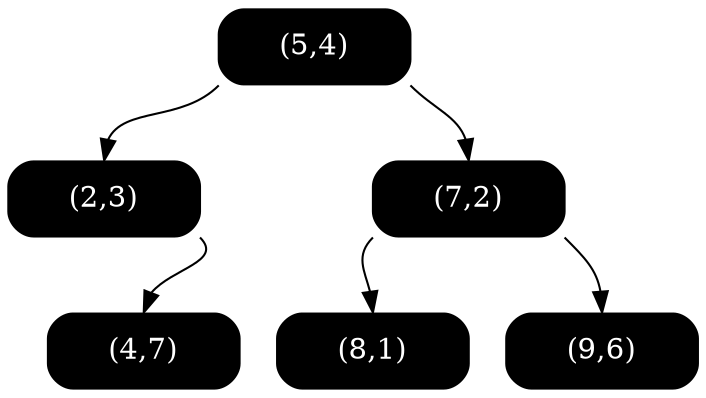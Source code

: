 digraph g {
node [shape = Mrecord, style = filled, color = black, fontcolor = white];
1[label = "<f0> | <f1> (5,4) | <f2>",color = black, fontcolor = white, style = filled];
2[label = "<f0> | <f1> (2,3) | <f2>",color = black, fontcolor = white, style = filled];
1:f0:sw -> 2:f1
3[label = "<f0> | <f1> (7,2) | <f2>",color = black, fontcolor = white, style = filled];
1:f2:se -> 3:f1
2[label = "<f0> | <f1> (2,3) | <f2>",color = black, fontcolor = white, style = filled];
4[label = "<f0> | <f1> (4,7) | <f2>",color = black, fontcolor = white, style = filled];
2:f2:se -> 4:f1
3[label = "<f0> | <f1> (7,2) | <f2>",color = black, fontcolor = white, style = filled];
5[label = "<f0> | <f1> (8,1) | <f2>",color = black, fontcolor = white, style = filled];
3:f0:sw -> 5:f1
6[label = "<f0> | <f1> (9,6) | <f2>",color = black, fontcolor = white, style = filled];
3:f2:se -> 6:f1
4[label = "<f0> | <f1> (4,7) | <f2>",color = black, fontcolor = white, style = filled];
5[label = "<f0> | <f1> (8,1) | <f2>",color = black, fontcolor = white, style = filled];
6[label = "<f0> | <f1> (9,6) | <f2>",color = black, fontcolor = white, style = filled];
}
